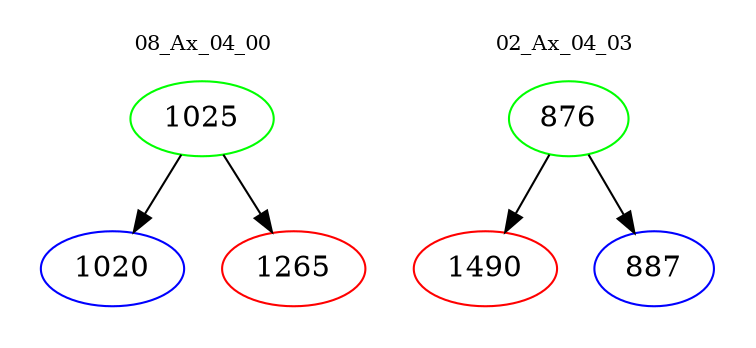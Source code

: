 digraph{
subgraph cluster_0 {
color = white
label = "08_Ax_04_00";
fontsize=10;
T0_1025 [label="1025", color="green"]
T0_1025 -> T0_1020 [color="black"]
T0_1020 [label="1020", color="blue"]
T0_1025 -> T0_1265 [color="black"]
T0_1265 [label="1265", color="red"]
}
subgraph cluster_1 {
color = white
label = "02_Ax_04_03";
fontsize=10;
T1_876 [label="876", color="green"]
T1_876 -> T1_1490 [color="black"]
T1_1490 [label="1490", color="red"]
T1_876 -> T1_887 [color="black"]
T1_887 [label="887", color="blue"]
}
}
